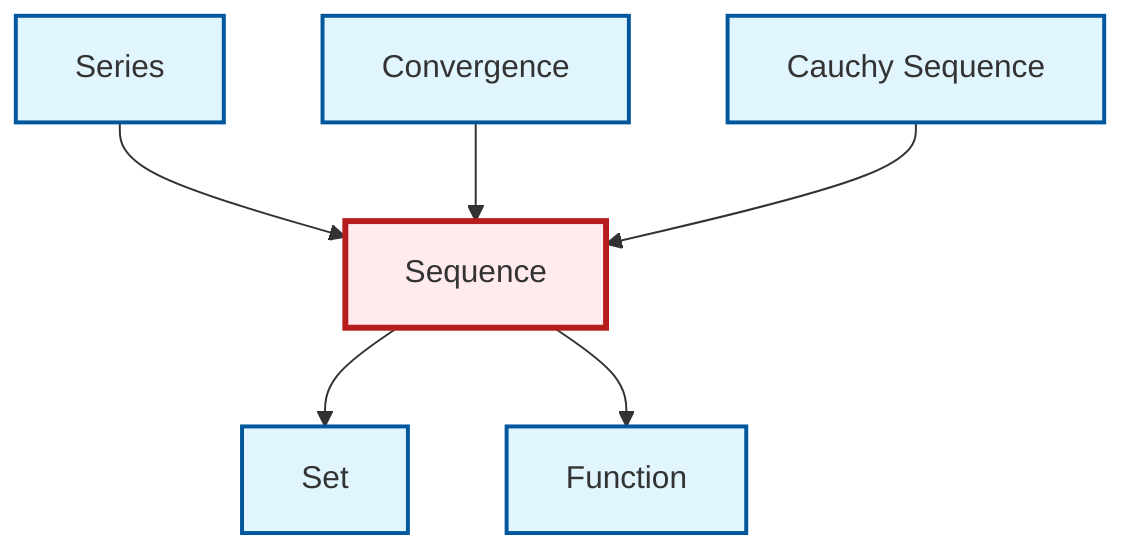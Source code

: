 graph TD
    classDef definition fill:#e1f5fe,stroke:#01579b,stroke-width:2px
    classDef theorem fill:#f3e5f5,stroke:#4a148c,stroke-width:2px
    classDef axiom fill:#fff3e0,stroke:#e65100,stroke-width:2px
    classDef example fill:#e8f5e9,stroke:#1b5e20,stroke-width:2px
    classDef current fill:#ffebee,stroke:#b71c1c,stroke-width:3px
    def-series["Series"]:::definition
    def-function["Function"]:::definition
    def-sequence["Sequence"]:::definition
    def-convergence["Convergence"]:::definition
    def-cauchy-sequence["Cauchy Sequence"]:::definition
    def-set["Set"]:::definition
    def-series --> def-sequence
    def-sequence --> def-set
    def-convergence --> def-sequence
    def-cauchy-sequence --> def-sequence
    def-sequence --> def-function
    class def-sequence current